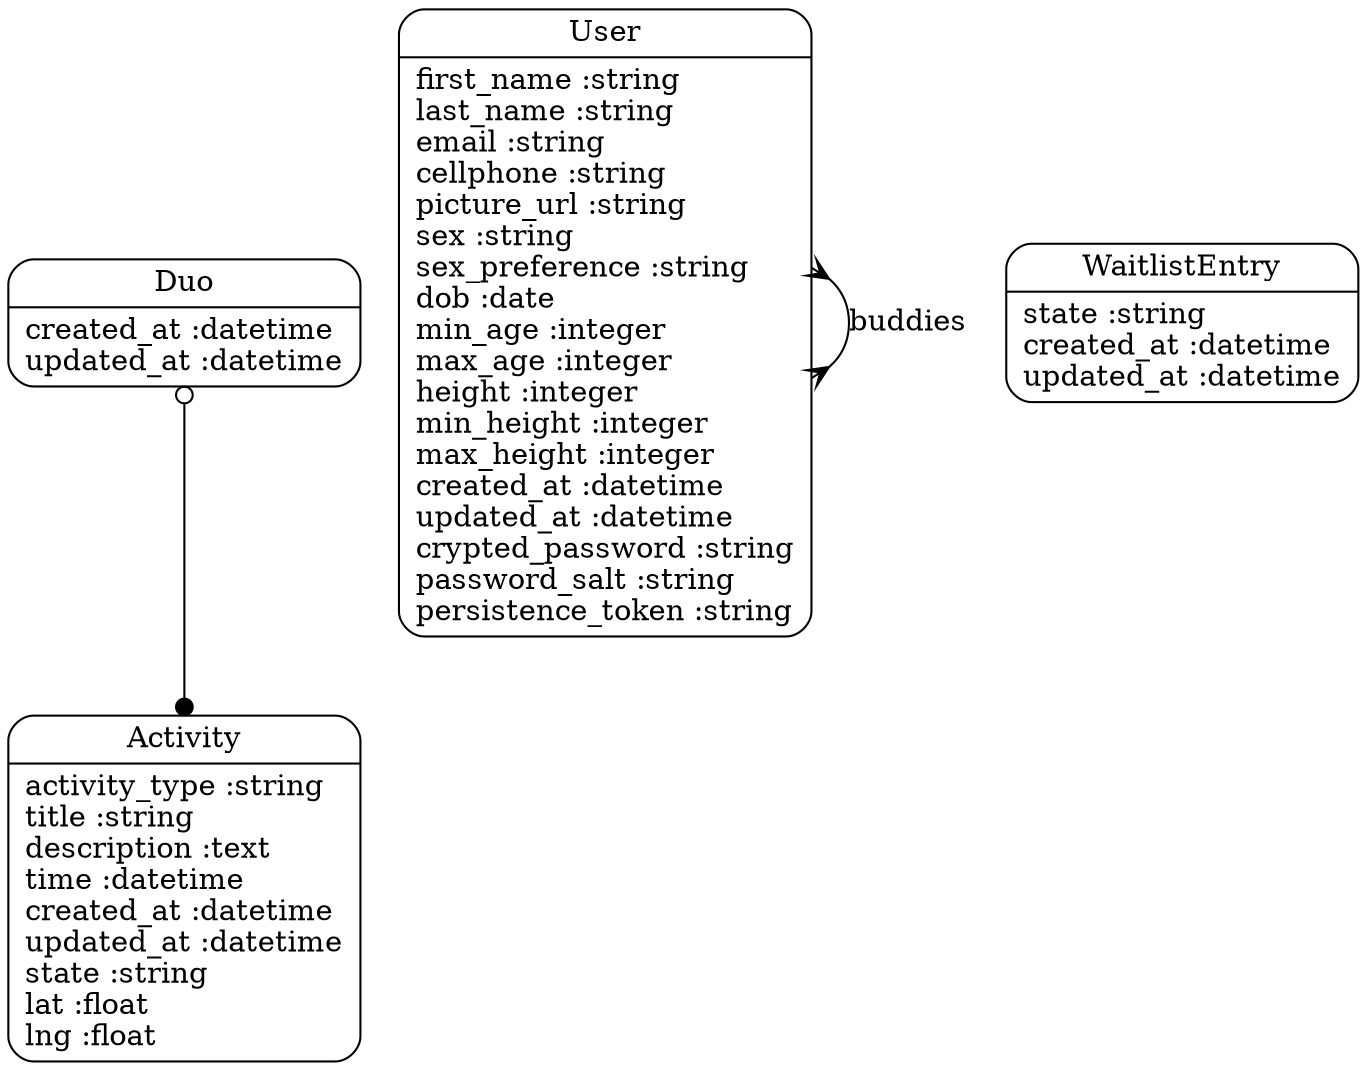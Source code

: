 digraph models_diagram {
	graph[overlap=false, splines=true]
	"Activity" [shape=Mrecord, label="{Activity|activity_type :string\ltitle :string\ldescription :text\ltime :datetime\lcreated_at :datetime\lupdated_at :datetime\lstate :string\llat :float\llng :float\l}"]
	"Duo" [shape=Mrecord, label="{Duo|created_at :datetime\lupdated_at :datetime\l}"]
	"User" [shape=Mrecord, label="{User|first_name :string\llast_name :string\lemail :string\lcellphone :string\lpicture_url :string\lsex :string\lsex_preference :string\ldob :date\lmin_age :integer\lmax_age :integer\lheight :integer\lmin_height :integer\lmax_height :integer\lcreated_at :datetime\lupdated_at :datetime\lcrypted_password :string\lpassword_salt :string\lpersistence_token :string\l}"]
	"WaitlistEntry" [shape=Mrecord, label="{WaitlistEntry|state :string\lcreated_at :datetime\lupdated_at :datetime\l}"]
	"Duo" -> "Activity" [arrowtail=odot, arrowhead=dot, dir=both]
	"User" -> "User" [label="buddies", arrowtail=crow, arrowhead=crow, dir=both]
}
